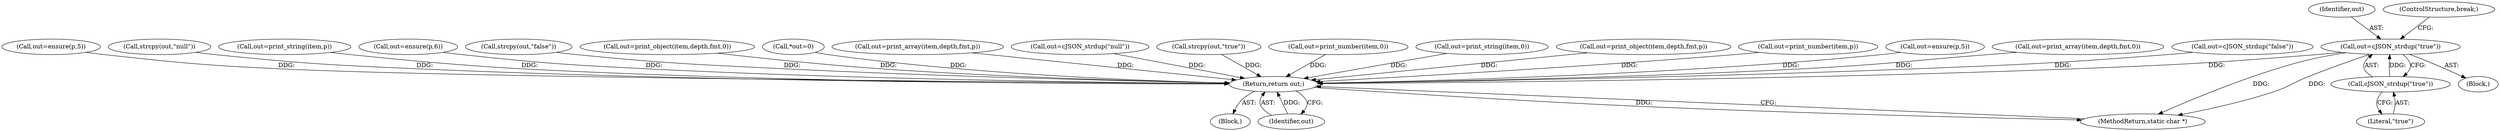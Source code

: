 digraph "0_iperf_91f2fa59e8ed80dfbf400add0164ee0e508e412a_45@pointer" {
"1000218" [label="(Call,out=cJSON_strdup(\"true\"))"];
"1000220" [label="(Call,cJSON_strdup(\"true\"))"];
"1000255" [label="(Return,return out;)"];
"1000256" [label="(Identifier,out)"];
"1000231" [label="(Call,out=print_string(item,0))"];
"1000204" [label="(Block,)"];
"1000105" [label="(Block,)"];
"1000219" [label="(Identifier,out)"];
"1000188" [label="(Call,out=print_object(item,depth,fmt,p))"];
"1000165" [label="(Call,out=print_number(item,p))"];
"1000153" [label="(Call,out=ensure(p,5))"];
"1000238" [label="(Call,out=print_array(item,depth,fmt,0))"];
"1000222" [label="(ControlStructure,break;)"];
"1000212" [label="(Call,out=cJSON_strdup(\"false\"))"];
"1000127" [label="(Call,out=ensure(p,5))"];
"1000134" [label="(Call,strcpy(out,\"null\"))"];
"1000221" [label="(Literal,\"true\")"];
"1000172" [label="(Call,out=print_string(item,p))"];
"1000220" [label="(Call,cJSON_strdup(\"true\"))"];
"1000140" [label="(Call,out=ensure(p,6))"];
"1000257" [label="(MethodReturn,static char *)"];
"1000255" [label="(Return,return out;)"];
"1000218" [label="(Call,out=cJSON_strdup(\"true\"))"];
"1000147" [label="(Call,strcpy(out,\"false\"))"];
"1000247" [label="(Call,out=print_object(item,depth,fmt,0))"];
"1000107" [label="(Call,*out=0)"];
"1000179" [label="(Call,out=print_array(item,depth,fmt,p))"];
"1000206" [label="(Call,out=cJSON_strdup(\"null\"))"];
"1000160" [label="(Call,strcpy(out,\"true\"))"];
"1000224" [label="(Call,out=print_number(item,0))"];
"1000218" -> "1000204"  [label="AST: "];
"1000218" -> "1000220"  [label="CFG: "];
"1000219" -> "1000218"  [label="AST: "];
"1000220" -> "1000218"  [label="AST: "];
"1000222" -> "1000218"  [label="CFG: "];
"1000218" -> "1000257"  [label="DDG: "];
"1000218" -> "1000257"  [label="DDG: "];
"1000220" -> "1000218"  [label="DDG: "];
"1000218" -> "1000255"  [label="DDG: "];
"1000220" -> "1000221"  [label="CFG: "];
"1000221" -> "1000220"  [label="AST: "];
"1000255" -> "1000105"  [label="AST: "];
"1000255" -> "1000256"  [label="CFG: "];
"1000256" -> "1000255"  [label="AST: "];
"1000257" -> "1000255"  [label="CFG: "];
"1000255" -> "1000257"  [label="DDG: "];
"1000256" -> "1000255"  [label="DDG: "];
"1000247" -> "1000255"  [label="DDG: "];
"1000224" -> "1000255"  [label="DDG: "];
"1000107" -> "1000255"  [label="DDG: "];
"1000238" -> "1000255"  [label="DDG: "];
"1000188" -> "1000255"  [label="DDG: "];
"1000140" -> "1000255"  [label="DDG: "];
"1000165" -> "1000255"  [label="DDG: "];
"1000179" -> "1000255"  [label="DDG: "];
"1000147" -> "1000255"  [label="DDG: "];
"1000206" -> "1000255"  [label="DDG: "];
"1000153" -> "1000255"  [label="DDG: "];
"1000231" -> "1000255"  [label="DDG: "];
"1000127" -> "1000255"  [label="DDG: "];
"1000160" -> "1000255"  [label="DDG: "];
"1000212" -> "1000255"  [label="DDG: "];
"1000134" -> "1000255"  [label="DDG: "];
"1000172" -> "1000255"  [label="DDG: "];
}
